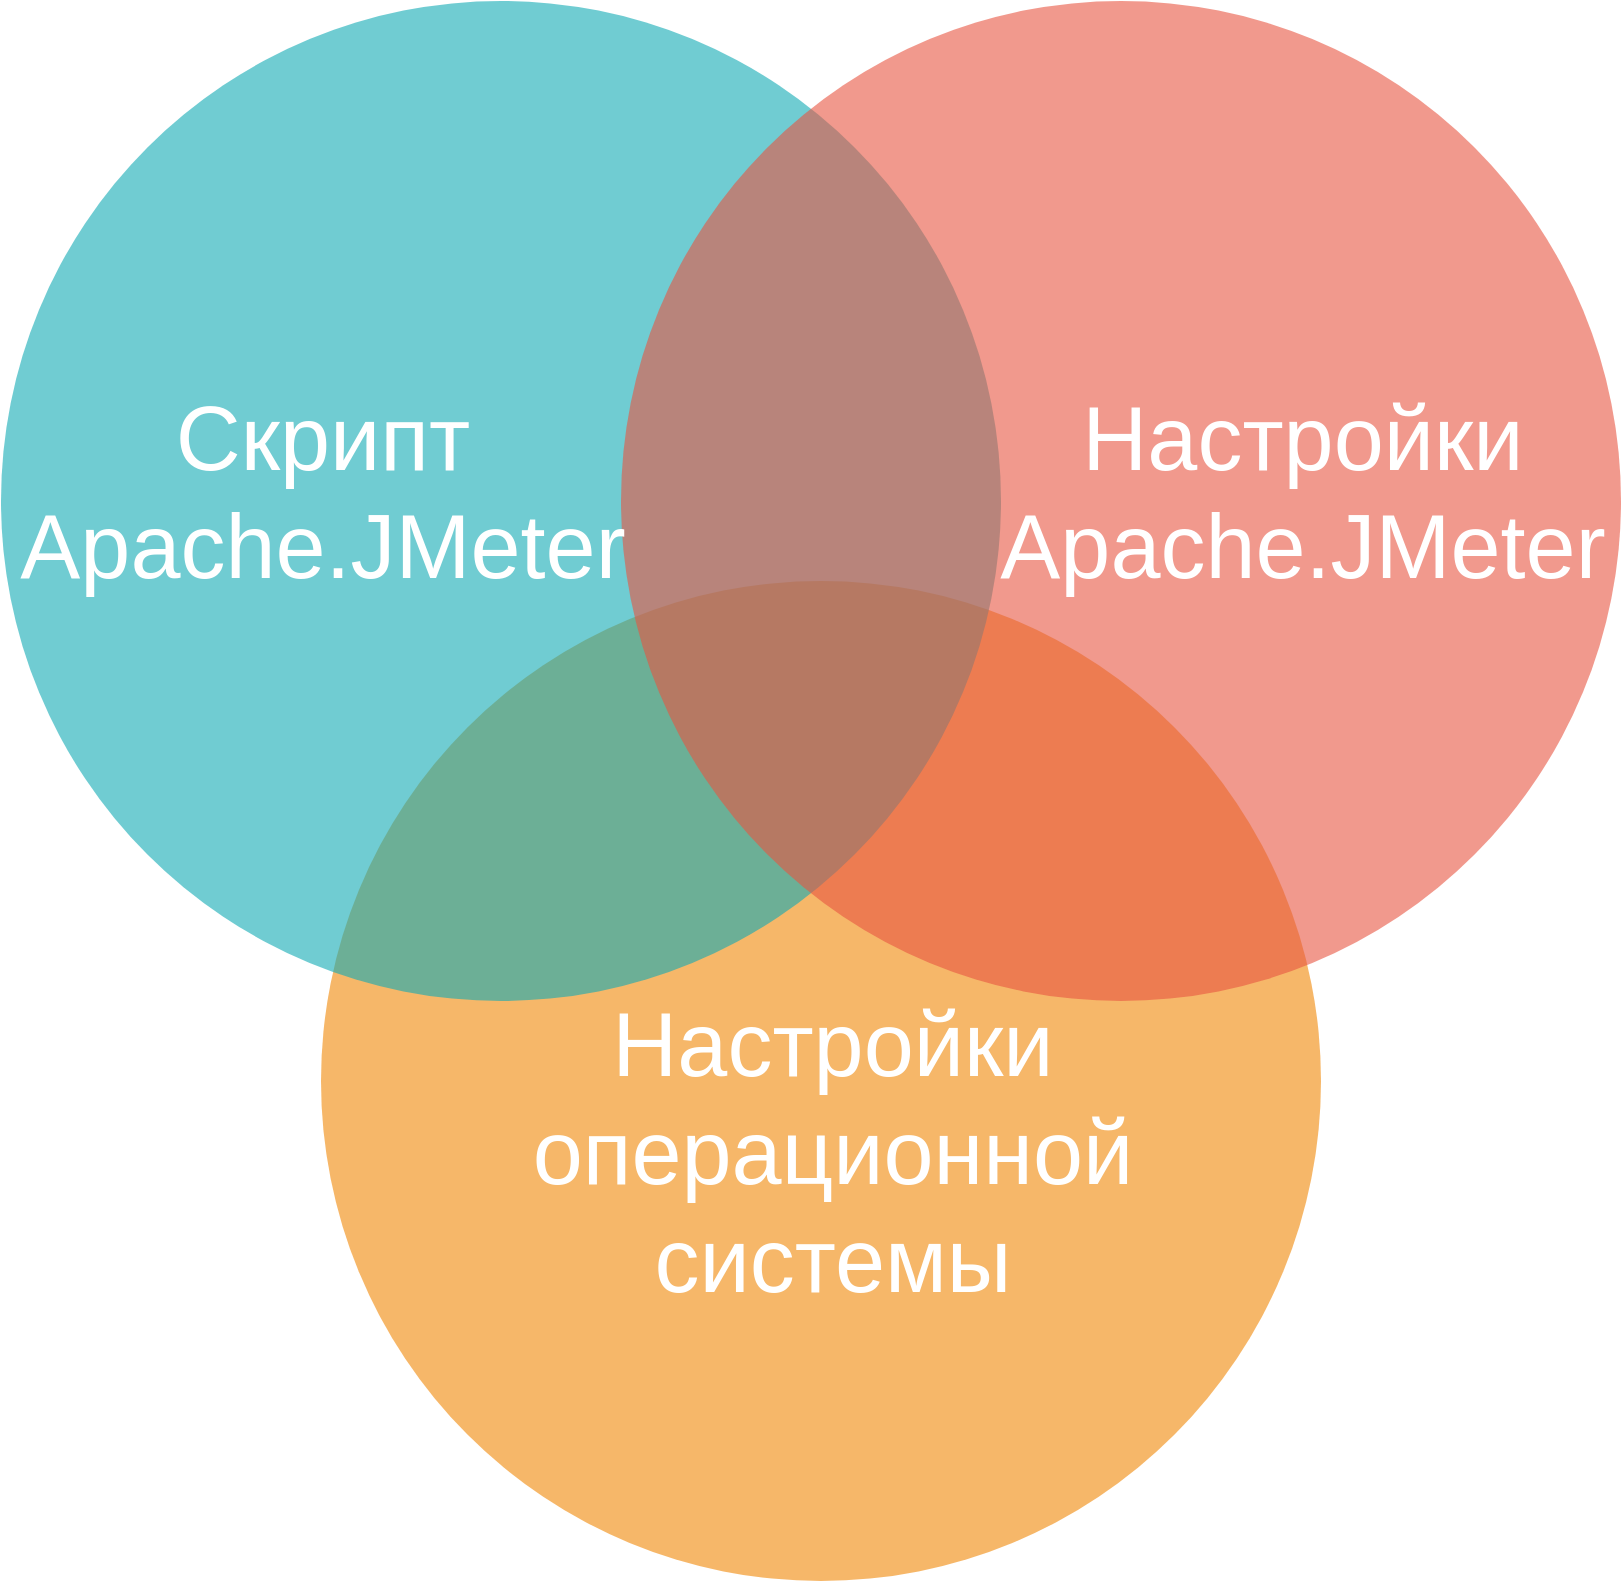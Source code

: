 <mxfile version="10.6.7" type="device"><diagram id="3228e29e-7158-1315-38df-8450db1d8a1d" name="Page-1"><mxGraphModel dx="1394" dy="762" grid="1" gridSize="10" guides="1" tooltips="1" connect="1" arrows="1" fold="1" page="1" pageScale="1" pageWidth="1169" pageHeight="827" background="#ffffff" math="0" shadow="0"><root><mxCell id="0"/><mxCell id="1" parent="0"/><mxCell id="21531" value="" style="ellipse;fillColor=#F08705;opacity=60;strokeColor=none;html=1;fontColor=#FFFFFF;" parent="1" vertex="1"><mxGeometry x="339.5" y="308.5" width="500" height="500" as="geometry"/></mxCell><mxCell id="21532" value="" style="ellipse;fillColor=#12AAB5;opacity=60;strokeColor=none;html=1;fontColor=#FFFFFF;" parent="1" vertex="1"><mxGeometry x="179.5" y="18.5" width="500" height="500" as="geometry"/></mxCell><mxCell id="21533" value="" style="ellipse;fillColor=#e85642;opacity=60;strokeColor=none;html=1;fontColor=#FFFFFF;" parent="1" vertex="1"><mxGeometry x="489.5" y="18.5" width="500" height="500" as="geometry"/></mxCell><mxCell id="21534" value="Скрипт&lt;br&gt;Apache.JMeter&lt;br&gt;" style="text;fontSize=45;align=center;verticalAlign=middle;html=1;fontColor=#FFFFFF;" parent="1" vertex="1"><mxGeometry x="190" y="229" width="300" height="70" as="geometry"/></mxCell><mxCell id="21535" value="Настройки&lt;br style=&quot;font-size: 45px;&quot;&gt;Apache.JMeter" style="text;fontSize=45;align=center;verticalAlign=middle;html=1;fontColor=#FFFFFF;" parent="1" vertex="1"><mxGeometry x="680" y="229" width="300" height="70" as="geometry"/></mxCell><mxCell id="21536" value="Настройки&lt;br style=&quot;font-size: 45px;&quot;&gt;операционной&lt;br style=&quot;font-size: 45px;&quot;&gt;системы" style="text;fontSize=45;align=center;verticalAlign=middle;html=1;fontColor=#FFFFFF;" parent="1" vertex="1"><mxGeometry x="499.5" y="558.5" width="190" height="70" as="geometry"/></mxCell></root></mxGraphModel></diagram></mxfile>